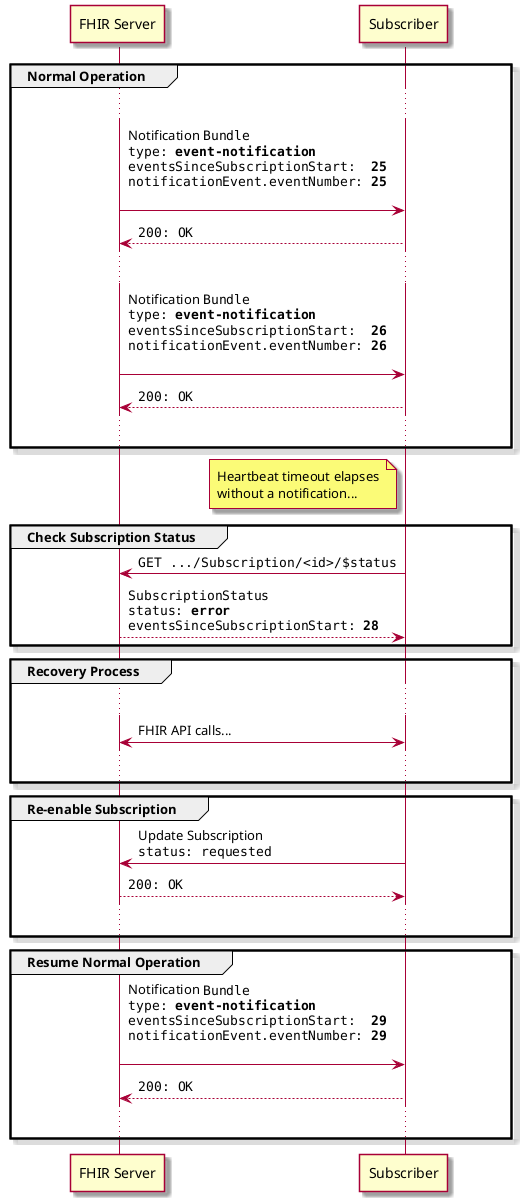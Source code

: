@startuml
skin rose
skinparam NoteTextAlignment left
skinparam Padding 2
skinparam ParticipantPadding 50
skinparam LifelineStrategy solid

participant "FHIR Server" as S
participant Subscriber    as C

group Normal Operation
  ...
  S -> C: Notification ""Bundle""\n""type: **event-notification**""\n""eventsSinceSubscriptionStart:  **25**""\n""notificationEvent.eventNumber: **25**""\n
  return ""200: OK""
  ...
  S -> C: Notification ""Bundle""\n""type: **event-notification**""\n""eventsSinceSubscriptionStart:  **26**""\n""notificationEvent.eventNumber: **26**""\n
  return ""200: OK""
  ...
end

note left of C
  Heartbeat timeout elapses
  without a notification...
end note

group Check Subscription Status
  C -> S: ""GET .../Subscription/<id>/$status""
  return ""SubscriptionStatus""\n""status: **error**""\n""eventsSinceSubscriptionStart: **28**""
end

group Recovery Process
  ...
  C <-> S: FHIR API calls...
  ...
end

group Re-enable Subscription
  C -> S:Update Subscription\n""status: requested""
  return ""200: OK""
  ...
end

group Resume Normal Operation
  S -> C: Notification ""Bundle""\n""type: **event-notification**""\n""eventsSinceSubscriptionStart:  **29**""\n""notificationEvent.eventNumber: **29**""\n
  return ""200: OK""
  ...
end
@enduml
